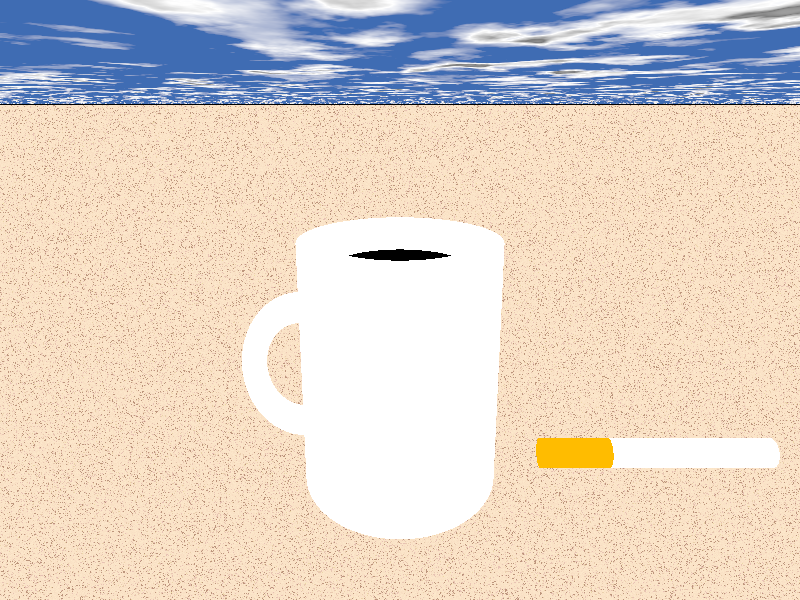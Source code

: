 /*
background {
	color rgb 1
}
*/

#include "colors.inc"
#include "textures.inc"

#declare ImageWidth = 800;
#declare ImageHeight = 480;

global_settings {
	assumed_gamma 1.0
}

// camera ----------------------------------
camera {
	angle 75
	location  <0, 12.0, -20.0>
	look_at   <0.0, 6.0, 0.0>
	rotate <0,clock*360,0>
	right x*ImageWidth/ImageHeight
}

// sun -------------------------------------
light_source{
	<1500, 3000, -2500> color White
}

// sky ----------------------------------
plane{
	<0,1,0>, 1 hollow
	texture {
		pigment {
			bozo turbulence 0.92
			color_map {
				[0.00 rgb<0.05, 0.15, 0.45>]
				[0.50 rgb<0.05, 0.15, 0.45>]
				[0.70 rgb<1, 1, 1>]
				[0.85 rgb<0.2, 0.2, 0.2>]
				[1.00 rgb<0.5, 0.5, 0.5>]
			}
			scale<1, 1, 1.5> * 2.5
			translate<0, 0, 0>
		}
		finish {
			ambient 1 diffuse 0
		}
	}
	scale 10000
}

// ground ----------------------------------
plane {
	<0, 1, 0>, 0
	texture {
		Cork
//		pigment{ color rgb<0.22, 0.45, 0>}
//		normal { bumps 0.75 scale 0.015 }
//		finish { phong 0.1 }
	}
}

// fog on the ground -----------------------
fog {
	fog_type 2
	distance 35
	color rgb <1, 1, 1> * 0.8
	fog_offset 0.1
	fog_alt 1.5
	turbulence 1.8
}

union {
	union {
		cylinder {
			<0,0,0>,
			<0,8,0>,
			4
			clipped_by {
				cylinder {
					<0,1,0>,
					<0,8,0>,
					3
					translate<0,1,0> inverse
				}
			}
			pigment {
				color White
			}
		}

		cylinder {
			<0,1,0>,
			<0,7,0>,
			3
			pigment {
				color rgb <0, 0, 0>
			}
		}
	}

	torus {
		2,
		0.5
		rotate <90, 0, 0>
		translate <-4, 3.75, 0>
		pigment {
			color White
		}
	}
}

union {
	cylinder {
		<6,0.5,0>,
		<9,0.5,0>,
		0.5
		pigment {
			color Orange
		}
	}

	cylinder {
		<9,0.5,0>,
		<16,0.5,0>,
		0.5
		pigment {
			color White
		}
	}
}
